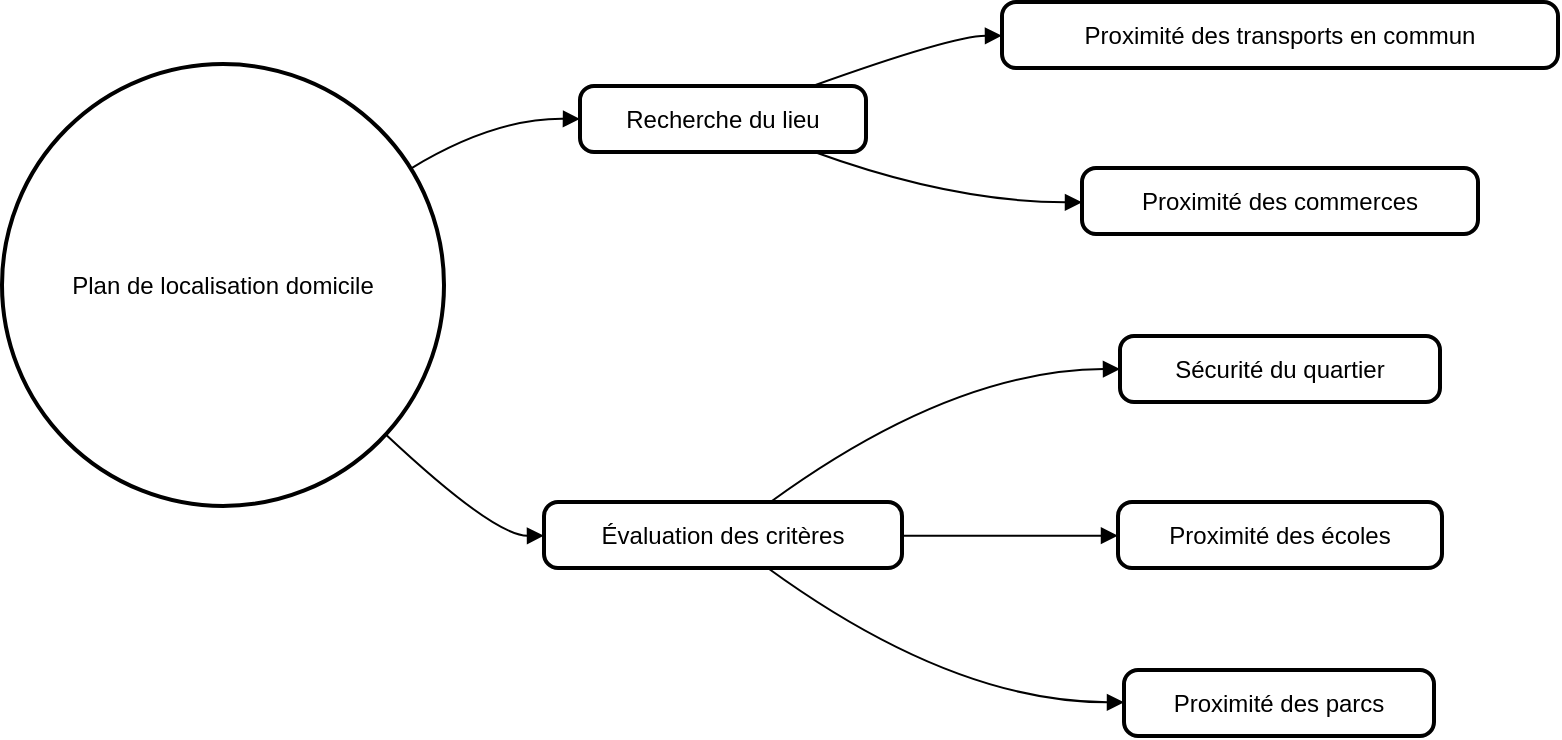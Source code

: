 <mxfile version="24.7.6">
  <diagram name="Page-1" id="PHydkgVdfe4qPAzAjIPd">
    <mxGraphModel>
      <root>
        <mxCell id="0" />
        <mxCell id="1" parent="0" />
        <mxCell id="2" value="Plan de localisation domicile" style="ellipse;aspect=fixed;strokeWidth=2;whiteSpace=wrap;" vertex="1" parent="1">
          <mxGeometry y="31" width="221" height="221" as="geometry" />
        </mxCell>
        <mxCell id="3" value="Recherche du lieu" style="rounded=1;absoluteArcSize=1;arcSize=14;whiteSpace=wrap;strokeWidth=2;" vertex="1" parent="1">
          <mxGeometry x="289" y="42" width="143" height="33" as="geometry" />
        </mxCell>
        <mxCell id="4" value="Évaluation des critères" style="rounded=1;absoluteArcSize=1;arcSize=14;whiteSpace=wrap;strokeWidth=2;" vertex="1" parent="1">
          <mxGeometry x="271" y="250" width="179" height="33" as="geometry" />
        </mxCell>
        <mxCell id="5" value="Proximité des transports en commun" style="rounded=1;absoluteArcSize=1;arcSize=14;whiteSpace=wrap;strokeWidth=2;" vertex="1" parent="1">
          <mxGeometry x="500" width="278" height="33" as="geometry" />
        </mxCell>
        <mxCell id="6" value="Proximité des commerces" style="rounded=1;absoluteArcSize=1;arcSize=14;whiteSpace=wrap;strokeWidth=2;" vertex="1" parent="1">
          <mxGeometry x="540" y="83" width="198" height="33" as="geometry" />
        </mxCell>
        <mxCell id="7" value="Sécurité du quartier" style="rounded=1;absoluteArcSize=1;arcSize=14;whiteSpace=wrap;strokeWidth=2;" vertex="1" parent="1">
          <mxGeometry x="559" y="167" width="160" height="33" as="geometry" />
        </mxCell>
        <mxCell id="8" value="Proximité des écoles" style="rounded=1;absoluteArcSize=1;arcSize=14;whiteSpace=wrap;strokeWidth=2;" vertex="1" parent="1">
          <mxGeometry x="558" y="250" width="162" height="33" as="geometry" />
        </mxCell>
        <mxCell id="9" value="Proximité des parcs" style="rounded=1;absoluteArcSize=1;arcSize=14;whiteSpace=wrap;strokeWidth=2;" vertex="1" parent="1">
          <mxGeometry x="561" y="334" width="155" height="33" as="geometry" />
        </mxCell>
        <mxCell id="10" value="" style="curved=1;startArrow=none;endArrow=block;exitX=1;exitY=0.19;entryX=0;entryY=0.5;" edge="1" parent="1" source="2" target="3">
          <mxGeometry relative="1" as="geometry">
            <Array as="points">
              <mxPoint x="246" y="58" />
            </Array>
          </mxGeometry>
        </mxCell>
        <mxCell id="11" value="" style="curved=1;startArrow=none;endArrow=block;exitX=1;exitY=0.96;entryX=0;entryY=0.51;" edge="1" parent="1" source="2" target="4">
          <mxGeometry relative="1" as="geometry">
            <Array as="points">
              <mxPoint x="246" y="267" />
            </Array>
          </mxGeometry>
        </mxCell>
        <mxCell id="12" value="" style="curved=1;startArrow=none;endArrow=block;exitX=0.82;exitY=-0.01;entryX=0;entryY=0.51;" edge="1" parent="1" source="3" target="5">
          <mxGeometry relative="1" as="geometry">
            <Array as="points">
              <mxPoint x="475" y="17" />
            </Array>
          </mxGeometry>
        </mxCell>
        <mxCell id="13" value="" style="curved=1;startArrow=none;endArrow=block;exitX=0.82;exitY=1;entryX=0;entryY=0.52;" edge="1" parent="1" source="3" target="6">
          <mxGeometry relative="1" as="geometry">
            <Array as="points">
              <mxPoint x="475" y="100" />
            </Array>
          </mxGeometry>
        </mxCell>
        <mxCell id="14" value="" style="curved=1;startArrow=none;endArrow=block;exitX=0.63;exitY=0.01;entryX=0;entryY=0.5;" edge="1" parent="1" source="4" target="7">
          <mxGeometry relative="1" as="geometry">
            <Array as="points">
              <mxPoint x="475" y="184" />
            </Array>
          </mxGeometry>
        </mxCell>
        <mxCell id="15" value="" style="curved=1;startArrow=none;endArrow=block;exitX=1;exitY=0.51;entryX=0;entryY=0.51;" edge="1" parent="1" source="4" target="8">
          <mxGeometry relative="1" as="geometry">
            <Array as="points" />
          </mxGeometry>
        </mxCell>
        <mxCell id="16" value="" style="curved=1;startArrow=none;endArrow=block;exitX=0.63;exitY=1.02;entryX=0;entryY=0.49;" edge="1" parent="1" source="4" target="9">
          <mxGeometry relative="1" as="geometry">
            <Array as="points">
              <mxPoint x="475" y="350" />
            </Array>
          </mxGeometry>
        </mxCell>
      </root>
    </mxGraphModel>
  </diagram>
</mxfile>
